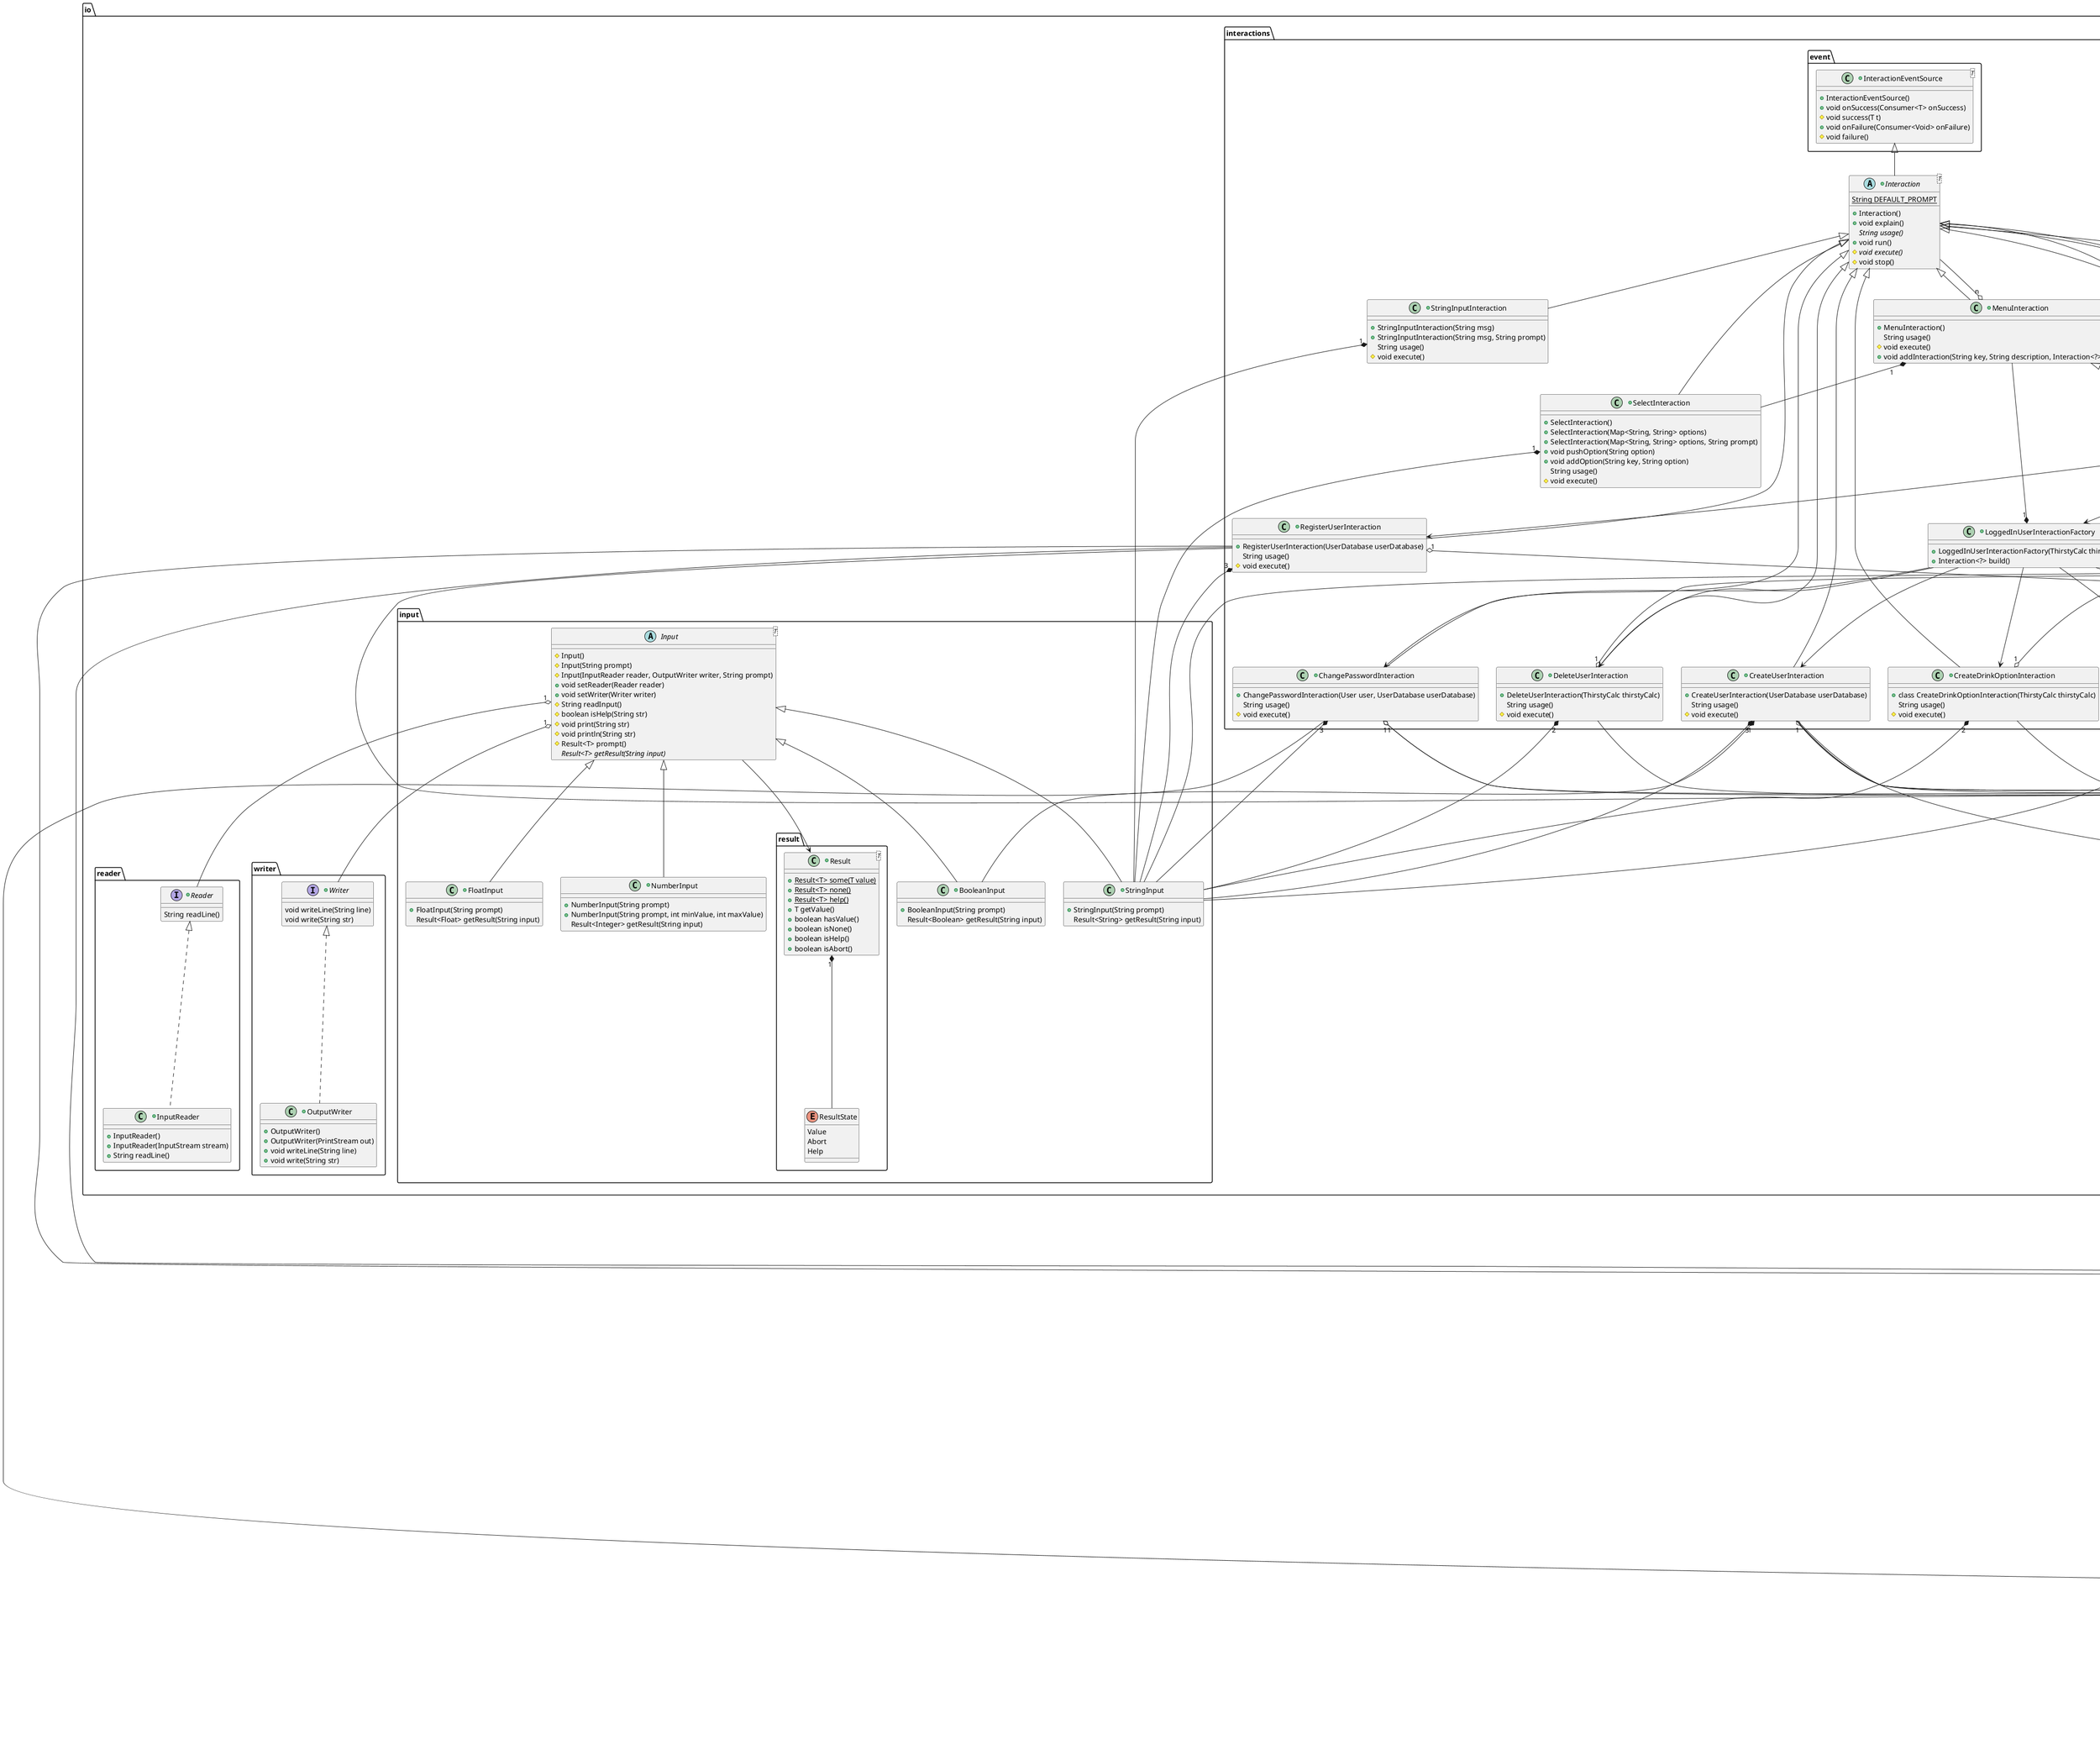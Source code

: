 @startuml uml
'left to right direction
'!pragma layout smetana
/'
Ein paar Plantuml-Beispiele, die der UML Norm nach Wikipedia entsprechen :)
https://de.wikipedia.org/wiki/Klassendiagramm

# Relationen:

Dings <|-- Bumms
  Bumms implementiert das Interface Dings

Kunde <|.. Privatkunde
  Privatkunde spezialisiert Kunde

User *-- Right
  Komposition: Right existiert nicht ohne User. User hat beliebig viele Rights

User o-- Right
  Aggregation: Right existiert auch ohne User. User hat beliebig viele Rights

# Klassenattribute:

-String name
  private String name
+String name
  public String name
#String name
  protected String name
~String name
  package String name
'/

package data {
    package banking {
        +class Account {
            +Account(Username username)
            +Username GetUsername()
            +Money getBalance()
            +void deposit(Money amount)
            +Money charge(Money amount)
            +boolean isEmpty()
            +boolean equals(Object o)
        }

        +class AccountDatabase {
            + AccountDatabase()
            + Account[] getAccounts()
            + void createAccount(User user)
            + Account getAccountOfUser(User user)
            + boolean checkIfAccountBalanceIsZero(User user)
            + void removeAccount(User user)
            + void load(String path)
            + void load(Path path)
            + void save(String path)
            + void save(Path path)
        }

        +exception AccountDoesNotExistException {
            +AccountDoesNotExistException(String message)
        }

        +exception NotEnoughMoneyException {
            +NotEnoughMoneyException(String message)
        }
    } /' end package: data.banking '/

    package drinks {
        +class Color {
            + Color(ColorName colorName, double colorPrice)
            + ColorName getColorName()
            + double getColorPrice()
            + void setColorName(ColorName colorName)
            + void setColorPrice(double colorPrice)
        }

        +class ColorName {
            + ColorName(String colorName)
            + String toString()
            + boolean equals(Object o)
        }

        +class DrinkCategory {
            + DrinkCategory(DrinkOption drinkOption, ColorName colorName)
            + DrinkOption getDrinkOption()
            + void setDrinkOption(DrinkOption drinkOption)
            + ColorName getColorName()
            + void setColor(ColorName colorName)
        }

        +class DrinkDatabase {
            + DrinkDatabase()
            + DrinkOption[] getDrinkOptions()
            + void addDrinkOption(DrinkOption drinkOption)
            + void load(String path)
            + void load(Path path)
            + void save(String path)
            + void save(Path path)
            + void createNewDrinkOption(DrinkOption drinkOption)
            + {static} boolean drinkOptionExists(DrinkName drinkName)
        }

        +class DrinkName {
            + DrinkName(String drinkName)
            + String toString()
            + boolean equals(Object o)
        }

        +class DrinkOption {
            + DrinkOption(DrinkName drinkName, ColorName colorName)
            + DrinkName getDrinkName()
            + void setDrinkName(DrinkName drinkName)
            + ColorName getColorName()
            + void setColorName(ColorName colorName)
        }

        +class Position {
            + Position(DrinkCategory drinkCategory, int amount)
            + DrinkCategory getDrinkCategory()
            + void setDrink(DrinkCategory drinkCategory)
            + int getAmount()
            + setAmount(int amount)
        }
    } /' end package: data.drinks '/

    package numbers {
        +class Money {
            + Money()
            + Money(String amount)
            + Money(BigDecimal amount)
            + BidDecimal getAmount()
            + Money add(Money money)
            + Money subtract(Money money)
            + Money multiply(Money money)
            + String toString()
            + boolean equals(Object o)
        }
    } /'end package: data.numbers '/

    package users {
        +class User {
            + User(Username username, Password password, String realFirstName, String realLastName, String realName, Email email)
            + User()
            + User(Username username, Password password)
            + Username getUsername()
            + void setUsername(Username username)
            + Password getPassword()
            + void setPassword(Password password)
            + void nullPassword()
            + boolean verifyPassword(String providedPassword)
            + String getHashedPassword()
            + String getSalt()
            + String getRealFirstName()
            + void setRealFirstName(String realFirstName)
            + String getRealLastName()
            + void setRealLastName(String realLastName)
            + String getRealName()
            + Email getEmail()
            + void setEmail(Email email)
            + void addRights(Collection<Right> rights)
            + boolean hasRight(Right right)
            + String toString()
        }

        +class UserDatabase {
            + UserDatabase()
            + User[] getUsers()
            + User getUser(Username username)
            + void addUser(User user)
            + void removeUser(User user)
            + void deleteUser(User user)
            + void registerNewUser(User user)
            + boolean updateUser(User updatedUser)
            + boolean userExists(Username username)
            + void load(String path)
            + void load(Path path)
            + void save(String path)
            + void save(Path path)
        }

        +exception UserDoesNotExistException {
            + UserDoesNotExistException(String message)
            + UserDoesNotExistException(String message, Throwable cause)
            + UserDoesNotExistException(Throwable cause)
        }
    } /' end package: data.users '/

    package validatables {
        package validators {
            +class EmailValidator {
                + {static} boolean isValid(Validatable email)
            }

            +class PasswordValidator {
                + {static} boolean isValid(Validatable password)
            }

            +class UsernameValidator {
                + {static} boolean isValid(Validatable username)
            }
        } /' end package: validatables.validators '/

        +class Email implements Validatable {
            + Email(String email)
            + boolean isValid(Optional<String> pattern)
        }

        +class Password implements Validatable {
            + Password(String password)
            + boolean isValid(Optional<String> pattern)
            + String hashPassword()
            + {static} boolean verifyPassword(String plainPassword, String storedHash, String storedSalt)
            + String getSalt()
            + String getHashedPassword()
            + void nullPasswordString()
        }

        +exception PasswordManagementException {
            + PasswordManagementException(String message)
            + PasswordManagementException(String message, Throwable cause)
            + PasswordManagementException(Throwable cause)
        }

        +class Username implements Validatable {
            + Username(String username)
            + boolean isValid(Optional<String> pattern)
            + String toString()
            + boolean equals(Object o)
        }

        +interface Validatable {
            boolean isValid(Optional<String> pattern)
        }
    } /' end package: data.validatables '/

    +class Savable<T> {
        + Savable(T t)
        + T get()
        + void load(String path, TypeToken<T> typeToken)
        + void load(Path path, TypeToken<T> typeToken)
        + void save(String path)
        + void save(Path path)
    }
} /' end package: data '/

package io {
    package input {
        package result {
            +class Result<T> {
                + {static} Result<T> some(T value)
                + {static} Result<T> none()
                + {static} Result<T> help()
                + T getValue()
                + boolean hasValue()
                + boolean isNone()
                + boolean isHelp()
                + boolean isAbort()
            }

            enum ResultState {
                Value
                Abort
                Help
            }
        } /' end package: io.input.result '/

        +class BooleanInput extends Input<Boolean> {
            + BooleanInput(String prompt)
            Result<Boolean> getResult(String input)
        }

        +class FloatInput extends Input<Float> {
            + FloatInput(String prompt)
            Result<Float> getResult(String input)
        }

        abstract class Input<T> {
            # Input()
            # Input(String prompt)
            # Input(InputReader reader, OutputWriter writer, String prompt)
            + void setReader(Reader reader)
            + void setWriter(Writer writer)
            # String readInput()
            # boolean isHelp(String str)
            # void print(String str)
            # void println(String str)
            # Result<T> prompt()
            {abstract} Result<T> getResult(String input)
        }

        +class NumberInput extends Input<Integer> {
            + NumberInput(String prompt)
            + NumberInput(String prompt, int minValue, int maxValue)
            Result<Integer> getResult(String input)
        }

        +class StringInput extends Input<String> {
            + StringInput(String prompt)
            Result<String> getResult(String input)
        }
    } /' end package: io.input '/

    package interactions {
        package event {
            +class InteractionEventSource<T> {
                + InteractionEventSource()
                + void onSuccess(Consumer<T> onSuccess)
                # void success(T t)
                + void onFailure(Consumer<Void> onFailure)
                # void failure()
            }
        } /' end: io.interactions.event '/

        +class AddRightsInteraction extends Interaction<User> {
            + AddRightsInteraction(UserDatabase userDatabase)
            String usage()
            # void execute()
        }

        +class ChangePasswordInteraction extends Interaction<User> {
            + ChangePasswordInteraction(User user, UserDatabase userDatabase)
            String usage()
            # void execute()
        }

        +class CheckBalanceInteraction extends Interaction<Money> {
            + CheckBalanceInteraction(Account account)
            String usage()
            # void execute()
        }

        +class CreateDrinkOptionInteraction extends Interaction<DrinkOption> {
            + class CreateDrinkOptionInteraction(ThirstyCalc thirstyCalc)
            String usage()
            # void execute()
        }

        +class CreateUserInteraction extends Interaction<User> {
            + CreateUserInteraction(UserDatabase userDatabase)
            String usage()
            # void execute()
        }

        +class DeleteUserInteraction extends Interaction<User> {
            + DeleteUserInteraction(ThirstyCalc thirstyCalc)
            String usage()
            # void execute()
        }

        +class ExitInteraction extends Interaction<Void> {
            String usage()
            # void execute()
        }

        +abstract class Interaction<T> extends event.InteractionEventSource {
            {static} String DEFAULT_PROMPT
            + Interaction()
            + void explain()
            {abstract} String usage()
            + void run()
            # {abstract} void execute()
            # void stop()
        }

        +class LoggedInUserInteractionFactory {
            + LoggedInUserInteractionFactory(ThirstyCalc thirstyCalc)
            + Interaction<?> build()
        }

        +class LoginInteraction extends Interaction<User> {
            + LoginInteraction(UserDatabase userDatabase)
            String usage()
            # void execute()
        }

        +class LogoutInteraction extends Interaction<Void> {
            String usage()
            # void execute()
        }

        +class MainInteraction extends MenuInteraction {
            + MainInteraction(ThirstyCalc thirstyCalc)
        }

        +class MenuInteraction extends Interaction<Void> {
            + MenuInteraction()
            String usage()
            # void execute()
            + void addInteraction(String key, String description, Interaction<?> interaction)
        }

        +class RegisterUserInteraction extends Interaction<User> {
            + RegisterUserInteraction(UserDatabase userDatabase)
            String usage()
            # void execute()
        }

        +class SelectInteraction extends Interaction<String> {
            + SelectInteraction()
            + SelectInteraction(Map<String, String> options)
            + SelectInteraction(Map<String, String> options, String prompt)
            + void pushOption(String option)
            + void addOption(String key, String option)
            String usage()
            # void execute()
        }

        +class StringInputInteraction extends Interaction<String> {
            + StringInputInteraction(String msg)
            + StringInputInteraction(String msg, String prompt)
            String usage()
            # void execute()
        }
    } /' end package: io.interactions '/

    package reader {
        +interface Reader {
            String readLine()
        }

        +class InputReader implements Reader {
            + InputReader()
            + InputReader(InputStream stream)
            + String readLine()
        }
    } /' end package: io.reader '/

    package writer {
        +interface Writer {
            void writeLine(String line)
            void write(String str)
        }

        +class OutputWriter implements Writer {
            + OutputWriter()
            + OutputWriter(PrintStream out)
            + void writeLine(String line)
            + void write(String str)
        }
    } /' end package: io.writer '/
} /' end package: io '/

package logging {
    package logwriter {
        +class FileLogWriter implements LogWriter {
            + FileLogWriter(File file)
            + void write(String message)
        }

        +interface LogWriter {
            void write(String message)
        }

        +class PrintStreamLogWriter implements LogWriter {
            + PrintStreamLogWriter(PrintStream printStream)
            + void write(String message)
        }
    } /' end package: logwriter '/

    +class ClassLogger implements Logger {
        + ClassLogger(Class clazz, Logger logger)
        + void log(String message)
        + Logger getInnerLogger()
    }

    +interface Logger {
        void log(String message)
        Logger getInnerLogger()
    }

    +class LoggerFactory {
        + LoggerFactory()
        + LoggerFactory(LogWriter logWriter)
        + LoggerFactory(Logger logger)
        + LoggerFactory addUserLogger(User user)
        + LoggerFactory addTimeLogger()
        + LoggerFactory addClassLogger(Class clazz)
        + Logger build()
        + Logger defaultUserLogger(User user)
        + Logger defaultTimeLogger()
    }

    +class LogWriterLoggerAdapter implements Logger {
        + LogWriterLoggerAdapter(LogWriter logWriter)
        + void log(String message)
        + Logger getInnerLogger()
    }

    class TimeLogger implements Logger {
        + TimeLogger(Logger logger)
        + void setTimeOnce(LocalDateTime time)
        + void log(String message)
        + Logger getInnerLogger()
    }

    class UserLogger implements Logger {
        + UserLogger(User user, Logger logger)
        + void setUser(User user)
        + void log(String message)
        + Logger getInnerLogger()
    }
} /' end package: logging '/

package rights {
    +enum Right {
        CAN_CREATE_NEW_USER
        CAN_SELF_INVOICE
        CAN_DELETE_USER
        CAN_CREATE_DRINK
        CAN_ADD_RIGHTS
    }

    +class AdminRights {
        + AdminRights()
        + void giveTo(User user)
    }
} /' end package: rights '/

package state {
    +class ApplicationState {
        + ApplicationState()
        + void setLoggedInUser(User user)
        + User getLoggedInUser()
        + void clearLoggedInUser()
        + boolean isLoggedIn()
    }
} /' end package: state '/

+class Main {
    + {static} void main(String[] args)
}

+class ThirstyCalc {
    + ThirstyCalc()
    + ThirstyCalc(Logger logger)
    + void login(User user)
    + void logout()
    + void createNewUser(User user)
    + void registerNewUser(User user)
    + void changePassword(User user)
    + void createNewDrinkOption(DrinkOption drinkOption)
    + boolean drinkOptionExists(DrinkName drinkName)
    + void deleteUser(User user)
    + ApplicationState getApplicationState()
    + UserDatabase getUserDatabase()
    + AccountDatabase getAccountDatabase()
    + Account getAccountOfLoggedInUser()
    + void save()
    + void load()
}

/'#########################################################################'/
/'#                               Relations                               #'/
/'#########################################################################'/
Account "1" o-- Username
Account "1" *-- Money
Account --> NotEnoughMoneyException : <<throws>> /' usage? '/

AccountDatabase "n" *-- Account
'AccountDatabase --> User /' usage? no '/
AccountDatabase "1" *-- Savable
AccountDatabase --> AccountDoesNotExistException : <<throws>>
DrinkDatabase "n" *-- DrinkOption
'DrinkDatabase --> DrinkName /' usage? no '/
DrinkDatabase "1" *-- Savable
UserDatabase "n" *-- User
UserDatabase --> UserDoesNotExistException : <<throws>>
'UserDatabase --> Username /' usage? no '/
UserDatabase "1" *-- Savable

Result "1" *-- ResultState
'BooleanInput --> Result /' usage? no '/
'FloatInput --> Result /' usage? no '/
Input  --> Result /' usage? '/
Input "1" o-- Reader
Input "1" o-- Writer
'NumberInput --> Result /' usage? no '/
'StringInput --> Result /' usage? no '/

AddRightsInteraction "2" *-- StringInput
AddRightsInteraction "1" o-- UserDatabase
'AddRightsInteraction --> Username /' usage? no '/
'AddRightsInteraction --> Right /' usage? no '/
AddRightsInteraction --> User
ChangePasswordInteraction "3" *-- StringInput
ChangePasswordInteraction "1" o-- User
ChangePasswordInteraction "1" o-- UserDatabase
ChangePasswordInteraction --> Password
CheckBalanceInteraction "1" o-- Account
CreateDrinkOptionInteraction "2" *-- StringInput
CreateDrinkOptionInteraction "1" o-- ThirstyCalc
'CreateDrinkOptionInteraction --> DrinkName /' usage? no '/
CreateDrinkOptionInteraction --> DrinkOption /' usage? '/
'CreateDrinkOptionInteraction --> ColorName /' usage? no '/
CreateUserInteraction "3" *-- StringInput
CreateUserInteraction "1" *-- BooleanInput
CreateUserInteraction "1" o-- UserDatabase
CreateUserInteraction --> UsernameValidator
CreateUserInteraction --> PasswordValidator
CreateUserInteraction --> User /' usage? '/
CreateUserInteraction --> AdminRights /' usage? '/
DeleteUserInteraction "2" *-- StringInput
DeleteUserInteraction "1" o-- ThirstyCalc
'DeleteUserInteraction --> Username /' usage? no '/
DeleteUserInteraction --> User /' usage? '/
LoggedInUserInteractionFactory "1" o-- ThirstyCalc
LoggedInUserInteractionFactory "1" *-- MenuInteraction
LoggedInUserInteractionFactory --> LogoutInteraction /' usage? '/
LoggedInUserInteractionFactory --> ChangePasswordInteraction /' usage? '/
LoggedInUserInteractionFactory --> CheckBalanceInteraction /' usage? '/
LoggedInUserInteractionFactory --> CreateUserInteraction /' usage? '/
LoggedInUserInteractionFactory --> CreateDrinkOptionInteraction /' usage? '/
LoggedInUserInteractionFactory --> DeleteUserInteraction /' usage? '/
LoggedInUserInteractionFactory --> AddRightsInteraction /' usage? '/
LoginInteraction "2" *-- StringInput
LoginInteraction "1" o-- UserDatabase
'LoginInteraction --> Username /' usage? no '/
LoginInteraction --> User /' usage? '/
'LoginInteraction --> Password /' usage? no '/
'LoginInteraction --> PasswordManagementException /' usage? no '/
MainInteraction "1" o-- ThirstyCalc
MainInteraction --> ExitInteraction /' usage? '/
MainInteraction --> RegisterUserInteraction /' usage? '/
MainInteraction --> LoginInteraction /' usage? '/
MainInteraction --> LoggedInUserInteractionFactory /' usage? '/
MenuInteraction "n" o-- Interaction
MenuInteraction "1" *-- SelectInteraction
RegisterUserInteraction "3" *-- StringInput
RegisterUserInteraction "1" o-- UserDatabase
'RegisterUserInteraction --> Username /' usage? no '/
'RegisterUserInteraction --> Password /' usage? no '/
RegisterUserInteraction --> UsernameValidator /' usage? '/
RegisterUserInteraction --> PasswordValidator /' usage? '/
RegisterUserInteraction --> User /'usage? '/
SelectInteraction "1" *-- StringInput
StringInputInteraction "1" *-- StringInput

ClassLogger "1" o-- Logger
LoggerFactory "1" o-- Logger
LoggerFactory --> LogWriter /' usage? '/
LoggerFactory --> ClassLogger
LoggerFactory --> UserLogger
LoggerFactory --> TimeLogger
LoggerFactory --> LogWriterLoggerAdapter
LoggerFactory --> PrintStreamLogWriter
LogWriterLoggerAdapter "1" o-- Logger
TimeLogger "1" o-- Logger
UserLogger "1" o-- Logger

AdminRights "n" *-- Right
AdminRights --> User /' usage? '/

ApplicationState "1" o-- User

EmailValidator --> Validatable /' usage? '/
PasswordValidator --> Validatable /' usage? '/
UsernameValidator --> Validatable /' usage? '/

Color "1" o-- ColorName
DrinkCategory "1" o-- DrinkOption
DrinkCategory "1" o-- ColorName
DrinkOption "1" o-- DrinkName
DrinkOption "1" o-- ColorName

Main -->  ThirstyCalc
Main --> MainInteraction

Password --> PasswordManagementException : <<throws>>
Position "1" o-- DrinkCategory

ThirstyCalc "1" *-- UserDatabase
ThirstyCalc "1" *-- AccountDatabase
ThirstyCalc "1" *-- DrinkDatabase
ThirstyCalc "1" *-- ApplicationState
ThirstyCalc "1" *-- Logger
ThirstyCalc --> LoggerFactory
'ThirstyCalc --> Username /' usage? '/
'ThirstyCalc --> Password /' usage? '/
'ThirstyCalc --> User /' usage? '/

User "1" o-- Username
User "1" o-- Password
User "1" o-- Email
User --> UsernameValidator
User --> PasswordValidator
@enduml